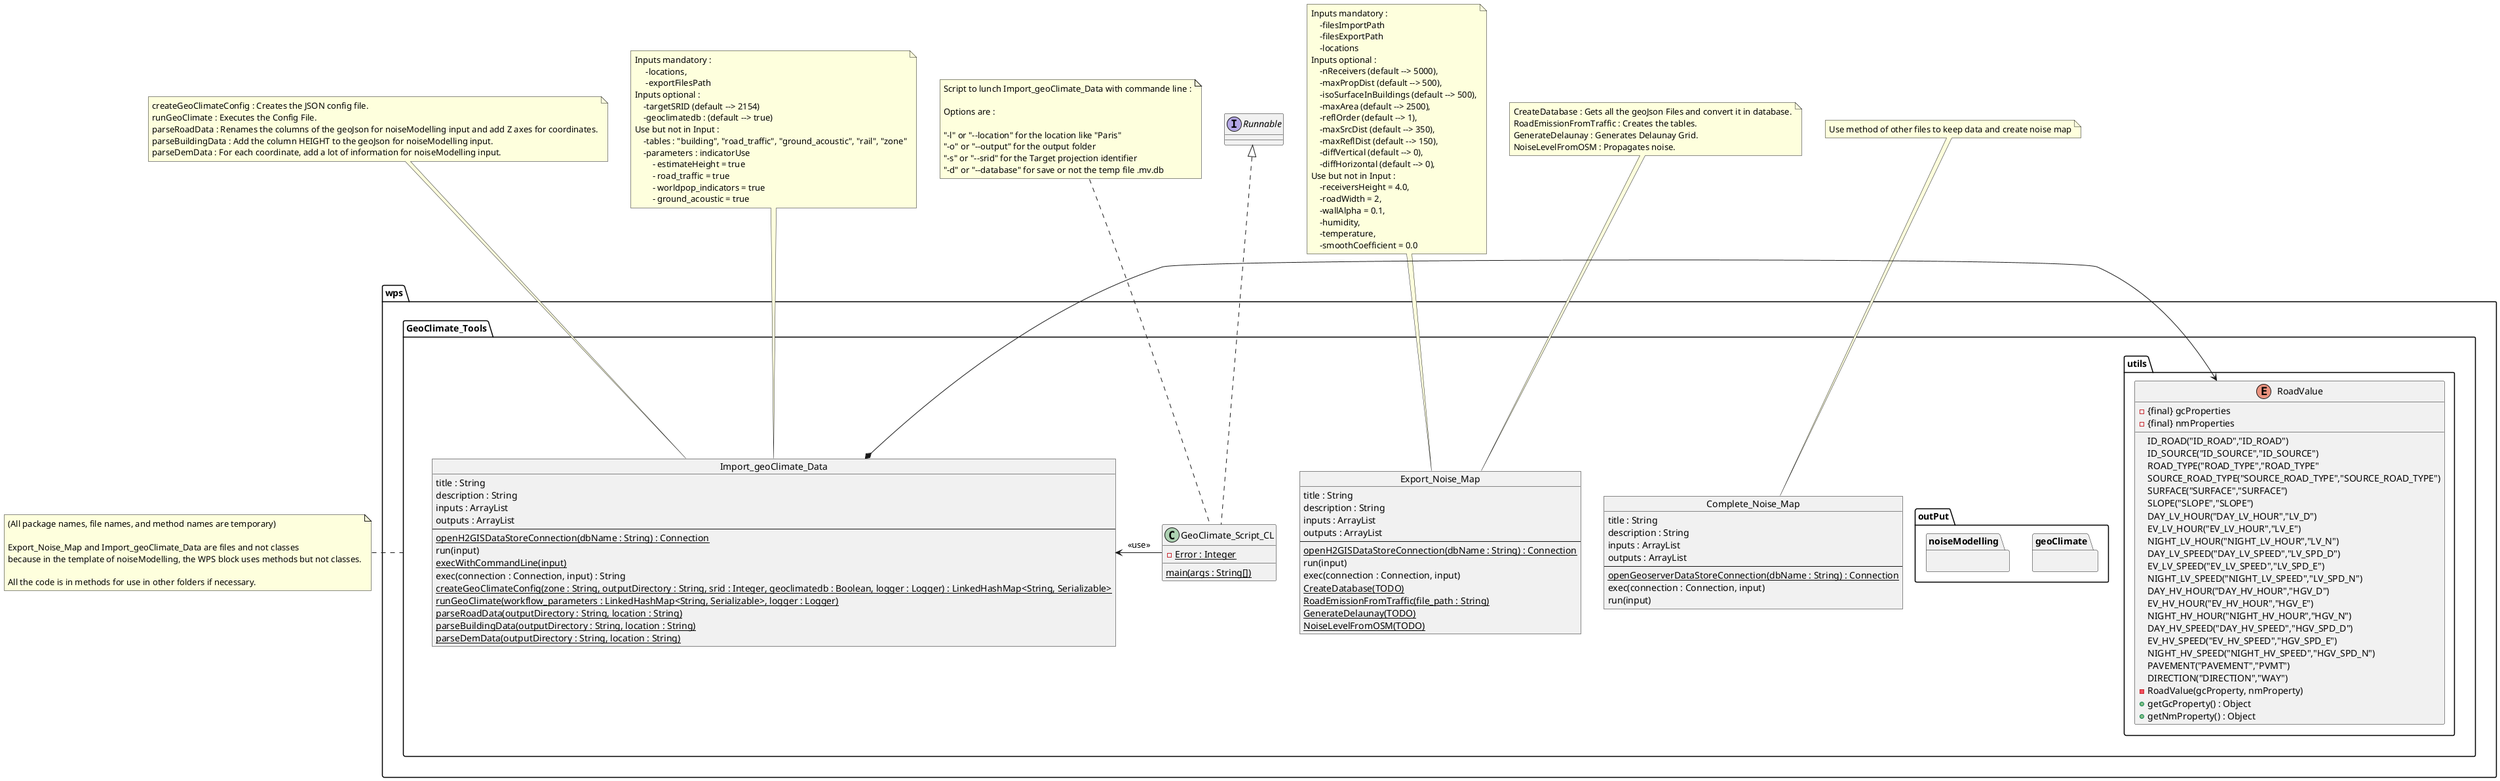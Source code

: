 @startuml
'https://plantuml.com/fr/object-diagram

package wps {

package GeoClimate_Tools {

    object Import_geoClimate_Data {
        title : String
        description : String
        inputs : ArrayList
        outputs : ArrayList
        ---
        {static} openH2GISDataStoreConnection(dbName : String) : Connection
        run(input)
        {static} execWithCommandLine(input)
        exec(connection : Connection, input) : String
        {static} createGeoClimateConfig(zone : String, outputDirectory : String, srid : Integer, geoclimatedb : Boolean, logger : Logger) : LinkedHashMap<String, Serializable>
        {static} runGeoClimate(workflow_parameters : LinkedHashMap<String, Serializable>, logger : Logger)
        {static} parseRoadData(outputDirectory : String, location : String)
        {static} parseBuildingData(outputDirectory : String, location : String)
        {static} parseDemData(outputDirectory : String, location : String)
    }

    class GeoClimate_Script_CL implements .Runnable{
         - {static} Error : Integer
         {static} main(args : String[])
    }

    object Export_Noise_Map {
        title : String
        description : String
        inputs : ArrayList
        outputs : ArrayList
        ---
        {static} openH2GISDataStoreConnection(dbName : String) : Connection
        run(input)
        exec(connection : Connection, input)
        {static} CreateDatabase(TODO)
        {static} RoadEmissionFromTraffic(file_path : String)
        {static} GenerateDelaunay(TODO)
        {static} NoiseLevelFromOSM(TODO)
    }

    object Complete_Noise_Map{
        title : String
        description : String
        inputs : ArrayList
        outputs : ArrayList
        ---
        {static} openGeoserverDataStoreConnection(dbName : String) : Connection
        exec(connection : Connection, input)
        run(input)
    }

    package utils{
        enum RoadValue{
               ID_ROAD("ID_ROAD","ID_ROAD")
               ID_SOURCE("ID_SOURCE","ID_SOURCE")
               ROAD_TYPE("ROAD_TYPE","ROAD_TYPE"
               SOURCE_ROAD_TYPE("SOURCE_ROAD_TYPE","SOURCE_ROAD_TYPE")
               SURFACE("SURFACE","SURFACE")
               SLOPE("SLOPE","SLOPE")
               DAY_LV_HOUR("DAY_LV_HOUR","LV_D")
               EV_LV_HOUR("EV_LV_HOUR","LV_E")
               NIGHT_LV_HOUR("NIGHT_LV_HOUR","LV_N")
               DAY_LV_SPEED("DAY_LV_SPEED","LV_SPD_D")
               EV_LV_SPEED("EV_LV_SPEED","LV_SPD_E")
               NIGHT_LV_SPEED("NIGHT_LV_SPEED","LV_SPD_N")
               DAY_HV_HOUR("DAY_HV_HOUR","HGV_D")
               EV_HV_HOUR("EV_HV_HOUR","HGV_E")
               NIGHT_HV_HOUR("NIGHT_HV_HOUR","HGV_N")
               DAY_HV_SPEED("DAY_HV_SPEED","HGV_SPD_D")
               EV_HV_SPEED("EV_HV_SPEED","HGV_SPD_E")
               NIGHT_HV_SPEED("NIGHT_HV_SPEED","HGV_SPD_N")
               PAVEMENT("PAVEMENT","PVMT")
               DIRECTION("DIRECTION","WAY")
            - {final} gcProperties
            - {final} nmProperties
            - RoadValue(gcProperty, nmProperty)
            + getGcProperty() : Object
            + getNmProperty() : Object
        }
    }

    package outPut {

        package geoClimate {
        }

        package noiseModelling {
        }
    }
}

/'
package Database_Manageur{
    object Add_Primary_Key{

    }

    object Clean_Database{

    }

     object Display_Database{

     }
}


package Import_and_Export{

    object Export_Table{
    }

    object Import_File{
    }

}

package Acoustic_Tools{

    object Create_Isosurface{
    }
}

package NoiseModelling{

    object Road_Emission_From_Traffic{
    }

    object Noise_level_from_traffic{
    }

}

package Receivers{

    object Delaunay_Grid{
    }

}
'/

}

note left of GeoClimate_Tools
(All package names, file names, and method names are temporary)

Export_Noise_Map and Import_geoClimate_Data are files and not classes
because in the template of noiseModelling, the WPS block uses methods but not classes.

All the code is in methods for use in other folders if necessary.
end note

note top of Import_geoClimate_Data
createGeoClimateConfig : Creates the JSON config file.
runGeoClimate : Executes the Config File.
parseRoadData : Renames the columns of the geoJson for noiseModelling input and add Z axes for coordinates.
parseBuildingData : Add the column HEIGHT to the geoJson for noiseModelling input.
parseDemData : For each coordinate, add a lot of information for noiseModelling input.
end note

note top of Import_geoClimate_Data
Inputs mandatory :
     -locations,
     -exportFilesPath
Inputs optional :
    -targetSRID (default --> 2154)
    -geoclimatedb : (default --> true)
Use but not in Input :
    -tables : "building", "road_traffic", "ground_acoustic", "rail", "zone"
    -parameters : indicatorUse
        - estimateHeight = true
        - road_traffic = true
        - worldpop_indicators = true
        - ground_acoustic = true
end note

note top of GeoClimate_Script_CL
Script to lunch Import_geoClimate_Data with commande line :

Options are :

"-l" or "--location" for the location like "Paris"
"-o" or "--output" for the output folder
"-s" or "--srid" for the Target projection identifier
"-d" or "--database" for save or not the temp file .mv.db
end note

note top of Export_Noise_Map
CreateDatabase : Gets all the geoJson Files and convert it in database.
RoadEmissionFromTraffic : Creates the tables.
GenerateDelaunay : Generates Delaunay Grid.
NoiseLevelFromOSM : Propagates noise.
end note

note top of Export_Noise_Map
Inputs mandatory :
    -filesImportPath
    -filesExportPath
    -locations
Inputs optional :
    -nReceivers (default --> 5000),
    -maxPropDist (default --> 500),
    -isoSurfaceInBuildings (default --> 500),
    -maxArea (default --> 2500),
    -reflOrder (default --> 1),
    -maxSrcDist (default --> 350),
    -maxReflDist (default --> 150),
    -diffVertical (default --> 0),
    -diffHorizontal (default --> 0),
Use but not in Input :
    -receiversHeight = 4.0,
    -roadWidth = 2,
    -wallAlpha = 0.1,
    -humidity,
    -temperature,
    -smoothCoefficient = 0.0
end note

note top of Complete_Noise_Map
Use method of other files to keep data and create noise map
end note

/'
Export_Noise_Map --> Add_Primary_Key : <<use>>
Export_Noise_Map --> Clean_Database : <<use>>
Export_Noise_Map --> Display_Database : <<use>>

Export_Noise_Map --> Import_File : <<use>>
Export_Noise_Map --> Export_Table : <<use>>

Export_Noise_Map --> Create_Isosurface : <<use>>

Export_Noise_Map --> Delaunay_Grid : <<use>>

Export_Noise_Map --> Noise_level_from_traffic : <<use>>
Export_Noise_Map --> Road_Emission_From_Traffic : <<use>>

'/

Import_geoClimate_Data *-left-> RoadValue

GeoClimate_Script_CL -right-> Import_geoClimate_Data : <<use>>


@enduml
